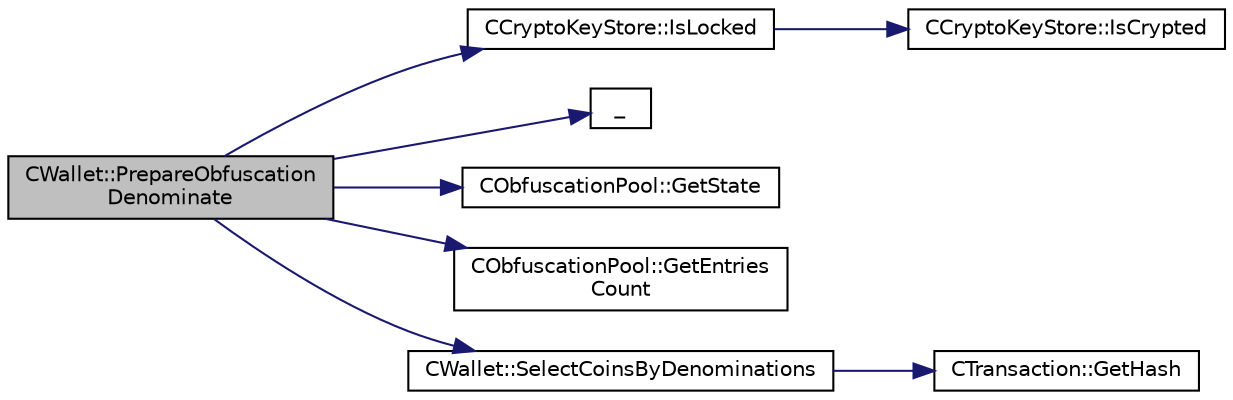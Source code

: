 digraph "CWallet::PrepareObfuscationDenominate"
{
  edge [fontname="Helvetica",fontsize="10",labelfontname="Helvetica",labelfontsize="10"];
  node [fontname="Helvetica",fontsize="10",shape=record];
  rankdir="LR";
  Node1190 [label="CWallet::PrepareObfuscation\lDenominate",height=0.2,width=0.4,color="black", fillcolor="grey75", style="filled", fontcolor="black"];
  Node1190 -> Node1191 [color="midnightblue",fontsize="10",style="solid",fontname="Helvetica"];
  Node1191 [label="CCryptoKeyStore::IsLocked",height=0.2,width=0.4,color="black", fillcolor="white", style="filled",URL="$class_c_crypto_key_store.html#a52919fa284a3aa10f1b4bd6018b6dbee"];
  Node1191 -> Node1192 [color="midnightblue",fontsize="10",style="solid",fontname="Helvetica"];
  Node1192 [label="CCryptoKeyStore::IsCrypted",height=0.2,width=0.4,color="black", fillcolor="white", style="filled",URL="$class_c_crypto_key_store.html#acc8fed44366c98fb481333ca6e867088"];
  Node1190 -> Node1193 [color="midnightblue",fontsize="10",style="solid",fontname="Helvetica"];
  Node1193 [label="_",height=0.2,width=0.4,color="black", fillcolor="white", style="filled",URL="$ui__interface_8h.html#aad133bb6103b53cebf03fd01e2f11ba1",tooltip="Translation function: Call Translate signal on UI interface, which returns a boost::optional result..."];
  Node1190 -> Node1194 [color="midnightblue",fontsize="10",style="solid",fontname="Helvetica"];
  Node1194 [label="CObfuscationPool::GetState",height=0.2,width=0.4,color="black", fillcolor="white", style="filled",URL="$class_c_obfuscation_pool.html#a38bb07f27e294022673ac6a83d18649d"];
  Node1190 -> Node1195 [color="midnightblue",fontsize="10",style="solid",fontname="Helvetica"];
  Node1195 [label="CObfuscationPool::GetEntries\lCount",height=0.2,width=0.4,color="black", fillcolor="white", style="filled",URL="$class_c_obfuscation_pool.html#aedc697c39350c594b54161ff79aec21f"];
  Node1190 -> Node1196 [color="midnightblue",fontsize="10",style="solid",fontname="Helvetica"];
  Node1196 [label="CWallet::SelectCoinsByDenominations",height=0.2,width=0.4,color="black", fillcolor="white", style="filled",URL="$group___actions.html#gaeee6784500935f0fe9226620bd5ad62f"];
  Node1196 -> Node1197 [color="midnightblue",fontsize="10",style="solid",fontname="Helvetica"];
  Node1197 [label="CTransaction::GetHash",height=0.2,width=0.4,color="black", fillcolor="white", style="filled",URL="$class_c_transaction.html#a7efd1379de830341417c0bfa23a149aa"];
}
